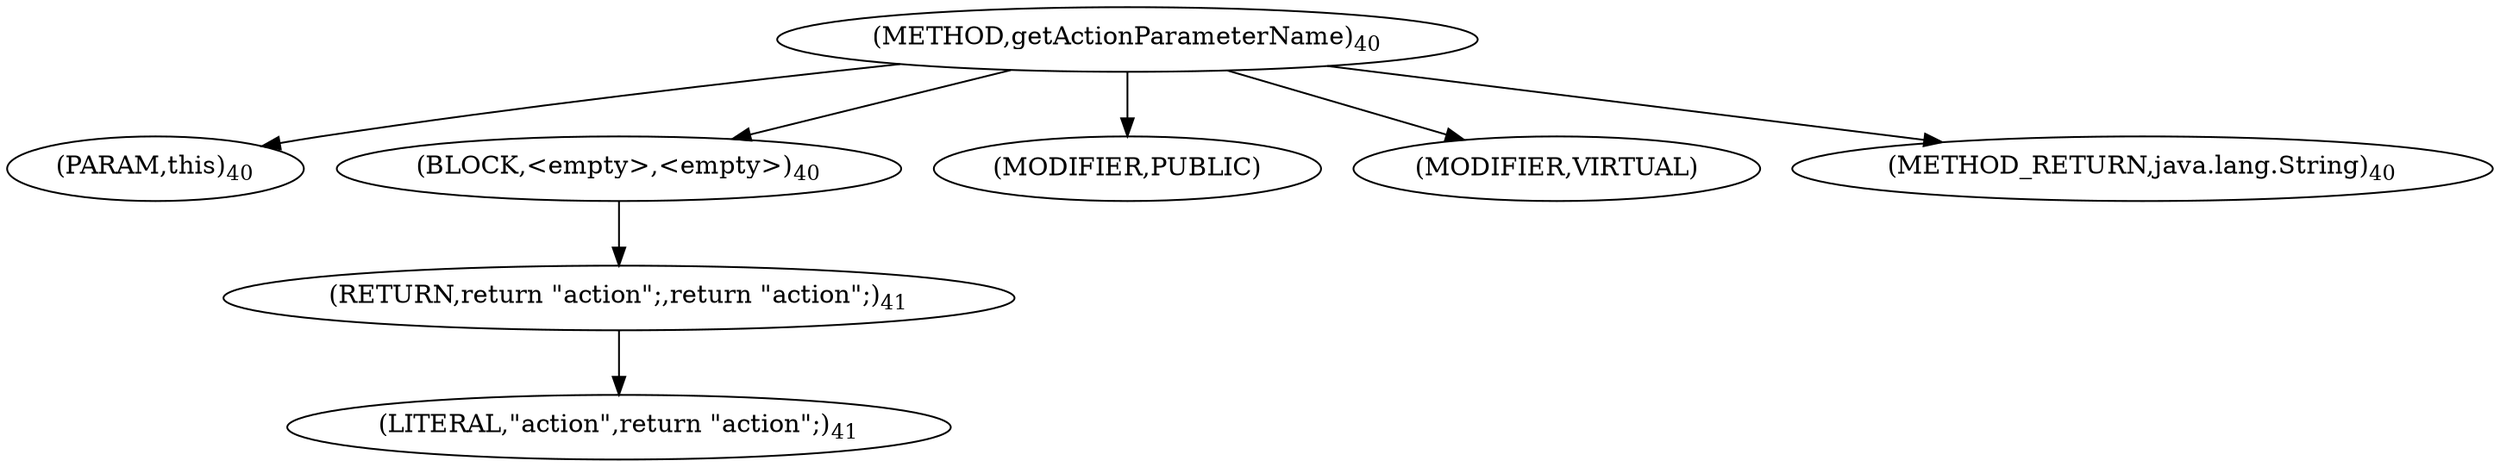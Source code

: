 digraph "getActionParameterName" {  
"13" [label = <(METHOD,getActionParameterName)<SUB>40</SUB>> ]
"14" [label = <(PARAM,this)<SUB>40</SUB>> ]
"15" [label = <(BLOCK,&lt;empty&gt;,&lt;empty&gt;)<SUB>40</SUB>> ]
"16" [label = <(RETURN,return &quot;action&quot;;,return &quot;action&quot;;)<SUB>41</SUB>> ]
"17" [label = <(LITERAL,&quot;action&quot;,return &quot;action&quot;;)<SUB>41</SUB>> ]
"18" [label = <(MODIFIER,PUBLIC)> ]
"19" [label = <(MODIFIER,VIRTUAL)> ]
"20" [label = <(METHOD_RETURN,java.lang.String)<SUB>40</SUB>> ]
  "13" -> "14" 
  "13" -> "15" 
  "13" -> "18" 
  "13" -> "19" 
  "13" -> "20" 
  "15" -> "16" 
  "16" -> "17" 
}
